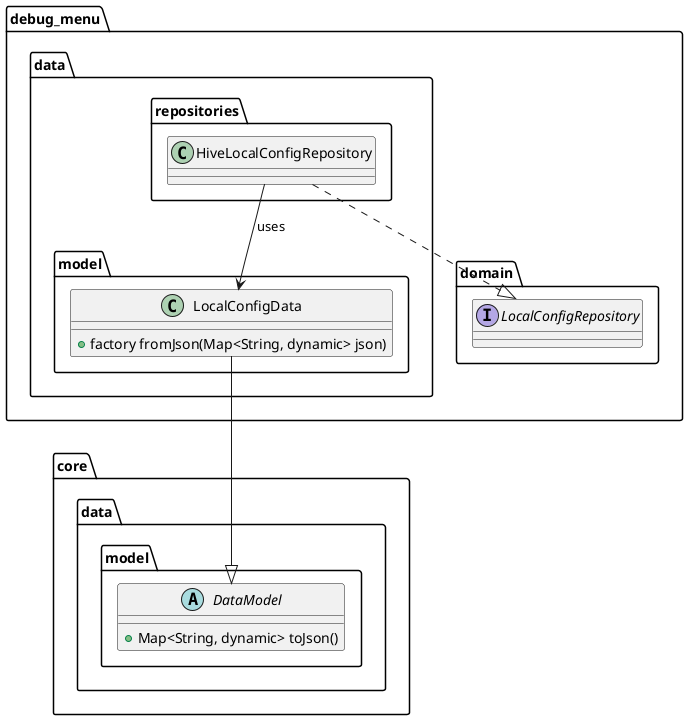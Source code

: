 @startuml debug_menu_data_layer_class_diagram

package debug_menu {
        package data {
            package repositories {
                class HiveLocalConfigRepository {}
            }

            package model {
                class LocalConfigData {
                    + factory fromJson(Map<String, dynamic> json)
                }
            }
        }

        package domain {
            interface LocalConfigRepository {}
        }
}

package core.data.model {
    abstract class DataModel {
        + Map<String, dynamic> toJson()
    }
}

HiveLocalConfigRepository --> LocalConfigData : uses
HiveLocalConfigRepository ..|> LocalConfigRepository

LocalConfigData --|> DataModel

@enduml
